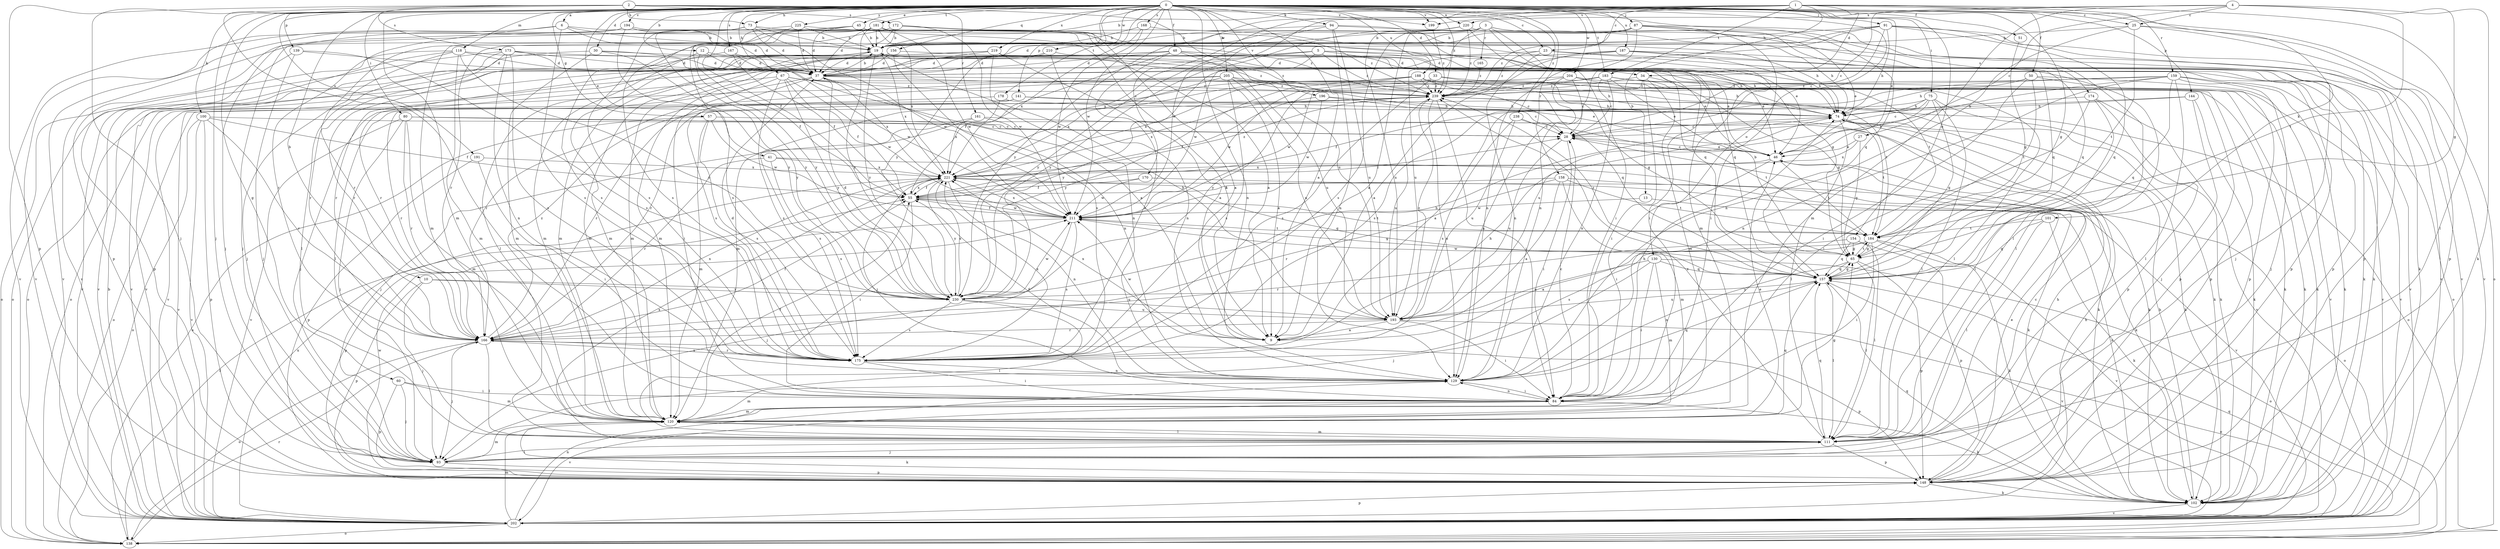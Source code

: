 strict digraph  {
0;
1;
2;
3;
4;
5;
6;
9;
10;
12;
13;
19;
23;
25;
27;
28;
30;
33;
34;
37;
41;
45;
46;
48;
50;
51;
55;
57;
60;
65;
67;
73;
74;
75;
80;
84;
87;
91;
93;
94;
100;
101;
102;
111;
118;
120;
129;
130;
138;
139;
141;
144;
148;
154;
156;
157;
158;
159;
161;
165;
166;
167;
168;
170;
172;
173;
174;
175;
178;
181;
183;
184;
187;
188;
191;
193;
194;
196;
199;
202;
204;
205;
210;
211;
219;
220;
221;
225;
230;
238;
239;
0 -> 6  [label=a];
0 -> 9  [label=a];
0 -> 10  [label=b];
0 -> 12  [label=b];
0 -> 23  [label=c];
0 -> 30  [label=d];
0 -> 33  [label=d];
0 -> 41  [label=e];
0 -> 45  [label=e];
0 -> 46  [label=e];
0 -> 48  [label=f];
0 -> 50  [label=f];
0 -> 51  [label=f];
0 -> 55  [label=f];
0 -> 57  [label=g];
0 -> 60  [label=g];
0 -> 65  [label=g];
0 -> 67  [label=h];
0 -> 73  [label=h];
0 -> 75  [label=i];
0 -> 80  [label=i];
0 -> 87  [label=j];
0 -> 91  [label=j];
0 -> 93  [label=j];
0 -> 94  [label=k];
0 -> 100  [label=k];
0 -> 118  [label=m];
0 -> 120  [label=m];
0 -> 129  [label=n];
0 -> 130  [label=o];
0 -> 138  [label=o];
0 -> 139  [label=p];
0 -> 141  [label=p];
0 -> 144  [label=p];
0 -> 154  [label=q];
0 -> 156  [label=q];
0 -> 158  [label=r];
0 -> 167  [label=s];
0 -> 168  [label=s];
0 -> 178  [label=t];
0 -> 181  [label=t];
0 -> 183  [label=t];
0 -> 187  [label=u];
0 -> 188  [label=u];
0 -> 194  [label=v];
0 -> 196  [label=v];
0 -> 199  [label=v];
0 -> 204  [label=w];
0 -> 205  [label=w];
0 -> 210  [label=w];
0 -> 211  [label=w];
0 -> 219  [label=x];
0 -> 220  [label=x];
0 -> 225  [label=y];
0 -> 230  [label=y];
0 -> 238  [label=z];
0 -> 239  [label=z];
1 -> 13  [label=b];
1 -> 19  [label=b];
1 -> 23  [label=c];
1 -> 25  [label=c];
1 -> 34  [label=d];
1 -> 101  [label=k];
1 -> 111  [label=l];
1 -> 159  [label=r];
1 -> 170  [label=s];
1 -> 183  [label=t];
1 -> 199  [label=v];
1 -> 211  [label=w];
1 -> 230  [label=y];
2 -> 73  [label=h];
2 -> 84  [label=i];
2 -> 93  [label=j];
2 -> 148  [label=p];
2 -> 157  [label=q];
2 -> 161  [label=r];
2 -> 172  [label=s];
2 -> 173  [label=s];
2 -> 191  [label=u];
2 -> 193  [label=u];
2 -> 199  [label=v];
3 -> 9  [label=a];
3 -> 19  [label=b];
3 -> 84  [label=i];
3 -> 120  [label=m];
3 -> 157  [label=q];
3 -> 165  [label=r];
3 -> 166  [label=r];
3 -> 174  [label=s];
3 -> 175  [label=s];
3 -> 193  [label=u];
4 -> 25  [label=c];
4 -> 27  [label=c];
4 -> 28  [label=c];
4 -> 65  [label=g];
4 -> 102  [label=k];
4 -> 120  [label=m];
4 -> 184  [label=t];
4 -> 220  [label=x];
5 -> 34  [label=d];
5 -> 46  [label=e];
5 -> 120  [label=m];
5 -> 138  [label=o];
5 -> 184  [label=t];
5 -> 202  [label=v];
5 -> 211  [label=w];
5 -> 239  [label=z];
6 -> 19  [label=b];
6 -> 37  [label=d];
6 -> 65  [label=g];
6 -> 166  [label=r];
6 -> 175  [label=s];
6 -> 202  [label=v];
9 -> 211  [label=w];
9 -> 221  [label=x];
10 -> 93  [label=j];
10 -> 148  [label=p];
10 -> 193  [label=u];
10 -> 230  [label=y];
12 -> 37  [label=d];
12 -> 46  [label=e];
12 -> 55  [label=f];
12 -> 120  [label=m];
13 -> 111  [label=l];
13 -> 211  [label=w];
19 -> 37  [label=d];
19 -> 166  [label=r];
19 -> 202  [label=v];
19 -> 221  [label=x];
19 -> 230  [label=y];
23 -> 37  [label=d];
23 -> 93  [label=j];
23 -> 129  [label=n];
23 -> 138  [label=o];
23 -> 239  [label=z];
25 -> 19  [label=b];
25 -> 129  [label=n];
25 -> 148  [label=p];
25 -> 184  [label=t];
25 -> 202  [label=v];
27 -> 46  [label=e];
27 -> 65  [label=g];
27 -> 221  [label=x];
28 -> 46  [label=e];
28 -> 84  [label=i];
28 -> 193  [label=u];
30 -> 37  [label=d];
30 -> 74  [label=h];
30 -> 120  [label=m];
30 -> 202  [label=v];
30 -> 230  [label=y];
33 -> 74  [label=h];
33 -> 120  [label=m];
33 -> 157  [label=q];
33 -> 175  [label=s];
33 -> 239  [label=z];
34 -> 65  [label=g];
34 -> 84  [label=i];
34 -> 120  [label=m];
34 -> 211  [label=w];
34 -> 239  [label=z];
37 -> 19  [label=b];
37 -> 111  [label=l];
37 -> 129  [label=n];
37 -> 175  [label=s];
37 -> 184  [label=t];
37 -> 221  [label=x];
37 -> 239  [label=z];
41 -> 102  [label=k];
41 -> 166  [label=r];
41 -> 175  [label=s];
41 -> 221  [label=x];
45 -> 9  [label=a];
45 -> 19  [label=b];
45 -> 37  [label=d];
45 -> 93  [label=j];
45 -> 148  [label=p];
45 -> 239  [label=z];
46 -> 28  [label=c];
46 -> 84  [label=i];
46 -> 102  [label=k];
46 -> 184  [label=t];
46 -> 221  [label=x];
48 -> 37  [label=d];
48 -> 46  [label=e];
48 -> 55  [label=f];
48 -> 102  [label=k];
48 -> 111  [label=l];
48 -> 120  [label=m];
48 -> 148  [label=p];
48 -> 175  [label=s];
48 -> 193  [label=u];
50 -> 74  [label=h];
50 -> 84  [label=i];
50 -> 148  [label=p];
50 -> 184  [label=t];
50 -> 202  [label=v];
50 -> 239  [label=z];
51 -> 65  [label=g];
55 -> 28  [label=c];
55 -> 84  [label=i];
55 -> 184  [label=t];
55 -> 211  [label=w];
55 -> 221  [label=x];
57 -> 28  [label=c];
57 -> 120  [label=m];
57 -> 138  [label=o];
57 -> 175  [label=s];
57 -> 211  [label=w];
60 -> 84  [label=i];
60 -> 93  [label=j];
60 -> 120  [label=m];
60 -> 148  [label=p];
65 -> 19  [label=b];
65 -> 111  [label=l];
65 -> 129  [label=n];
65 -> 148  [label=p];
65 -> 157  [label=q];
65 -> 184  [label=t];
67 -> 46  [label=e];
67 -> 55  [label=f];
67 -> 84  [label=i];
67 -> 93  [label=j];
67 -> 102  [label=k];
67 -> 175  [label=s];
67 -> 211  [label=w];
67 -> 230  [label=y];
67 -> 239  [label=z];
73 -> 19  [label=b];
73 -> 37  [label=d];
73 -> 74  [label=h];
73 -> 175  [label=s];
73 -> 202  [label=v];
73 -> 211  [label=w];
73 -> 230  [label=y];
74 -> 28  [label=c];
74 -> 102  [label=k];
74 -> 111  [label=l];
74 -> 184  [label=t];
75 -> 9  [label=a];
75 -> 28  [label=c];
75 -> 46  [label=e];
75 -> 74  [label=h];
75 -> 102  [label=k];
75 -> 111  [label=l];
75 -> 157  [label=q];
80 -> 28  [label=c];
80 -> 93  [label=j];
80 -> 102  [label=k];
80 -> 120  [label=m];
80 -> 166  [label=r];
80 -> 202  [label=v];
84 -> 28  [label=c];
84 -> 74  [label=h];
84 -> 102  [label=k];
84 -> 120  [label=m];
84 -> 129  [label=n];
84 -> 202  [label=v];
87 -> 19  [label=b];
87 -> 46  [label=e];
87 -> 84  [label=i];
87 -> 111  [label=l];
87 -> 129  [label=n];
87 -> 202  [label=v];
87 -> 221  [label=x];
87 -> 239  [label=z];
91 -> 19  [label=b];
91 -> 28  [label=c];
91 -> 37  [label=d];
91 -> 74  [label=h];
91 -> 102  [label=k];
91 -> 129  [label=n];
91 -> 157  [label=q];
91 -> 202  [label=v];
93 -> 28  [label=c];
93 -> 111  [label=l];
93 -> 120  [label=m];
93 -> 148  [label=p];
94 -> 19  [label=b];
94 -> 129  [label=n];
94 -> 148  [label=p];
94 -> 157  [label=q];
94 -> 193  [label=u];
94 -> 230  [label=y];
100 -> 28  [label=c];
100 -> 55  [label=f];
100 -> 138  [label=o];
100 -> 148  [label=p];
100 -> 166  [label=r];
100 -> 202  [label=v];
101 -> 102  [label=k];
101 -> 111  [label=l];
101 -> 157  [label=q];
101 -> 184  [label=t];
102 -> 74  [label=h];
102 -> 157  [label=q];
102 -> 202  [label=v];
102 -> 221  [label=x];
111 -> 93  [label=j];
111 -> 120  [label=m];
111 -> 148  [label=p];
111 -> 157  [label=q];
111 -> 221  [label=x];
111 -> 239  [label=z];
118 -> 9  [label=a];
118 -> 37  [label=d];
118 -> 93  [label=j];
118 -> 120  [label=m];
118 -> 138  [label=o];
118 -> 202  [label=v];
118 -> 230  [label=y];
120 -> 46  [label=e];
120 -> 55  [label=f];
120 -> 65  [label=g];
120 -> 102  [label=k];
120 -> 111  [label=l];
120 -> 157  [label=q];
129 -> 55  [label=f];
129 -> 84  [label=i];
129 -> 120  [label=m];
129 -> 157  [label=q];
130 -> 84  [label=i];
130 -> 93  [label=j];
130 -> 120  [label=m];
130 -> 138  [label=o];
130 -> 157  [label=q];
130 -> 193  [label=u];
138 -> 55  [label=f];
138 -> 157  [label=q];
138 -> 166  [label=r];
139 -> 37  [label=d];
139 -> 93  [label=j];
139 -> 148  [label=p];
139 -> 175  [label=s];
141 -> 74  [label=h];
141 -> 138  [label=o];
141 -> 166  [label=r];
141 -> 202  [label=v];
144 -> 55  [label=f];
144 -> 74  [label=h];
144 -> 93  [label=j];
144 -> 102  [label=k];
148 -> 46  [label=e];
148 -> 74  [label=h];
148 -> 102  [label=k];
148 -> 211  [label=w];
154 -> 65  [label=g];
154 -> 111  [label=l];
154 -> 148  [label=p];
154 -> 157  [label=q];
154 -> 166  [label=r];
156 -> 37  [label=d];
156 -> 120  [label=m];
156 -> 138  [label=o];
156 -> 175  [label=s];
156 -> 239  [label=z];
157 -> 65  [label=g];
157 -> 111  [label=l];
157 -> 193  [label=u];
157 -> 202  [label=v];
157 -> 211  [label=w];
157 -> 230  [label=y];
157 -> 239  [label=z];
158 -> 9  [label=a];
158 -> 55  [label=f];
158 -> 120  [label=m];
158 -> 166  [label=r];
158 -> 184  [label=t];
158 -> 202  [label=v];
159 -> 93  [label=j];
159 -> 102  [label=k];
159 -> 111  [label=l];
159 -> 129  [label=n];
159 -> 157  [label=q];
159 -> 175  [label=s];
159 -> 193  [label=u];
159 -> 202  [label=v];
159 -> 239  [label=z];
161 -> 28  [label=c];
161 -> 93  [label=j];
161 -> 102  [label=k];
161 -> 175  [label=s];
165 -> 239  [label=z];
166 -> 55  [label=f];
166 -> 93  [label=j];
166 -> 111  [label=l];
166 -> 138  [label=o];
166 -> 148  [label=p];
166 -> 175  [label=s];
166 -> 221  [label=x];
166 -> 239  [label=z];
167 -> 37  [label=d];
167 -> 55  [label=f];
167 -> 74  [label=h];
167 -> 166  [label=r];
168 -> 19  [label=b];
168 -> 74  [label=h];
168 -> 211  [label=w];
168 -> 221  [label=x];
170 -> 55  [label=f];
170 -> 138  [label=o];
170 -> 211  [label=w];
172 -> 9  [label=a];
172 -> 19  [label=b];
172 -> 46  [label=e];
172 -> 120  [label=m];
172 -> 175  [label=s];
172 -> 211  [label=w];
173 -> 37  [label=d];
173 -> 111  [label=l];
173 -> 129  [label=n];
173 -> 138  [label=o];
173 -> 166  [label=r];
173 -> 175  [label=s];
173 -> 211  [label=w];
173 -> 239  [label=z];
174 -> 74  [label=h];
174 -> 84  [label=i];
174 -> 111  [label=l];
174 -> 148  [label=p];
174 -> 202  [label=v];
175 -> 37  [label=d];
175 -> 74  [label=h];
175 -> 84  [label=i];
175 -> 129  [label=n];
175 -> 166  [label=r];
175 -> 221  [label=x];
178 -> 74  [label=h];
178 -> 166  [label=r];
178 -> 221  [label=x];
181 -> 9  [label=a];
181 -> 19  [label=b];
181 -> 37  [label=d];
181 -> 166  [label=r];
181 -> 175  [label=s];
181 -> 202  [label=v];
181 -> 211  [label=w];
181 -> 221  [label=x];
181 -> 230  [label=y];
183 -> 28  [label=c];
183 -> 46  [label=e];
183 -> 129  [label=n];
183 -> 148  [label=p];
183 -> 202  [label=v];
183 -> 230  [label=y];
183 -> 239  [label=z];
184 -> 9  [label=a];
184 -> 65  [label=g];
184 -> 84  [label=i];
184 -> 102  [label=k];
184 -> 175  [label=s];
184 -> 202  [label=v];
187 -> 9  [label=a];
187 -> 37  [label=d];
187 -> 74  [label=h];
187 -> 111  [label=l];
187 -> 202  [label=v];
187 -> 230  [label=y];
188 -> 28  [label=c];
188 -> 65  [label=g];
188 -> 148  [label=p];
188 -> 211  [label=w];
188 -> 221  [label=x];
188 -> 230  [label=y];
188 -> 239  [label=z];
191 -> 84  [label=i];
191 -> 148  [label=p];
191 -> 221  [label=x];
193 -> 9  [label=a];
193 -> 19  [label=b];
193 -> 84  [label=i];
193 -> 138  [label=o];
193 -> 166  [label=r];
193 -> 239  [label=z];
194 -> 19  [label=b];
194 -> 37  [label=d];
194 -> 93  [label=j];
194 -> 202  [label=v];
194 -> 230  [label=y];
194 -> 239  [label=z];
196 -> 28  [label=c];
196 -> 55  [label=f];
196 -> 74  [label=h];
196 -> 211  [label=w];
199 -> 239  [label=z];
202 -> 19  [label=b];
202 -> 74  [label=h];
202 -> 120  [label=m];
202 -> 129  [label=n];
202 -> 138  [label=o];
202 -> 148  [label=p];
202 -> 221  [label=x];
204 -> 28  [label=c];
204 -> 102  [label=k];
204 -> 111  [label=l];
204 -> 129  [label=n];
204 -> 166  [label=r];
204 -> 239  [label=z];
205 -> 9  [label=a];
205 -> 74  [label=h];
205 -> 102  [label=k];
205 -> 166  [label=r];
205 -> 175  [label=s];
205 -> 193  [label=u];
205 -> 202  [label=v];
205 -> 221  [label=x];
205 -> 239  [label=z];
210 -> 37  [label=d];
210 -> 120  [label=m];
210 -> 129  [label=n];
210 -> 148  [label=p];
211 -> 55  [label=f];
211 -> 65  [label=g];
211 -> 93  [label=j];
211 -> 148  [label=p];
211 -> 175  [label=s];
211 -> 184  [label=t];
211 -> 221  [label=x];
219 -> 9  [label=a];
219 -> 37  [label=d];
219 -> 102  [label=k];
219 -> 120  [label=m];
219 -> 129  [label=n];
219 -> 166  [label=r];
220 -> 19  [label=b];
220 -> 84  [label=i];
220 -> 157  [label=q];
220 -> 193  [label=u];
220 -> 230  [label=y];
220 -> 239  [label=z];
221 -> 55  [label=f];
221 -> 84  [label=i];
221 -> 129  [label=n];
221 -> 157  [label=q];
221 -> 230  [label=y];
221 -> 239  [label=z];
225 -> 19  [label=b];
225 -> 37  [label=d];
225 -> 157  [label=q];
225 -> 175  [label=s];
225 -> 230  [label=y];
230 -> 37  [label=d];
230 -> 74  [label=h];
230 -> 111  [label=l];
230 -> 175  [label=s];
230 -> 193  [label=u];
230 -> 211  [label=w];
230 -> 221  [label=x];
238 -> 28  [label=c];
238 -> 175  [label=s];
238 -> 184  [label=t];
238 -> 193  [label=u];
239 -> 74  [label=h];
239 -> 84  [label=i];
239 -> 102  [label=k];
239 -> 129  [label=n];
239 -> 138  [label=o];
239 -> 193  [label=u];
239 -> 221  [label=x];
}
